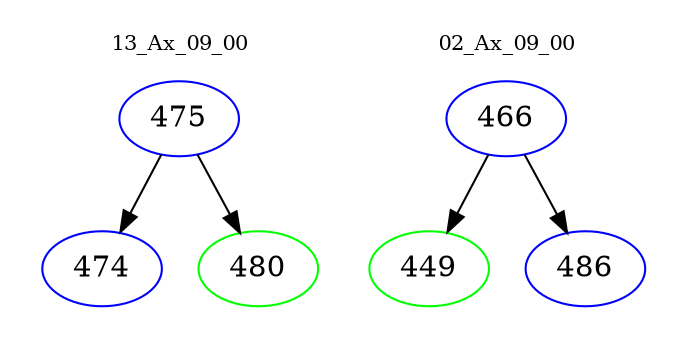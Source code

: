 digraph{
subgraph cluster_0 {
color = white
label = "13_Ax_09_00";
fontsize=10;
T0_475 [label="475", color="blue"]
T0_475 -> T0_474 [color="black"]
T0_474 [label="474", color="blue"]
T0_475 -> T0_480 [color="black"]
T0_480 [label="480", color="green"]
}
subgraph cluster_1 {
color = white
label = "02_Ax_09_00";
fontsize=10;
T1_466 [label="466", color="blue"]
T1_466 -> T1_449 [color="black"]
T1_449 [label="449", color="green"]
T1_466 -> T1_486 [color="black"]
T1_486 [label="486", color="blue"]
}
}
